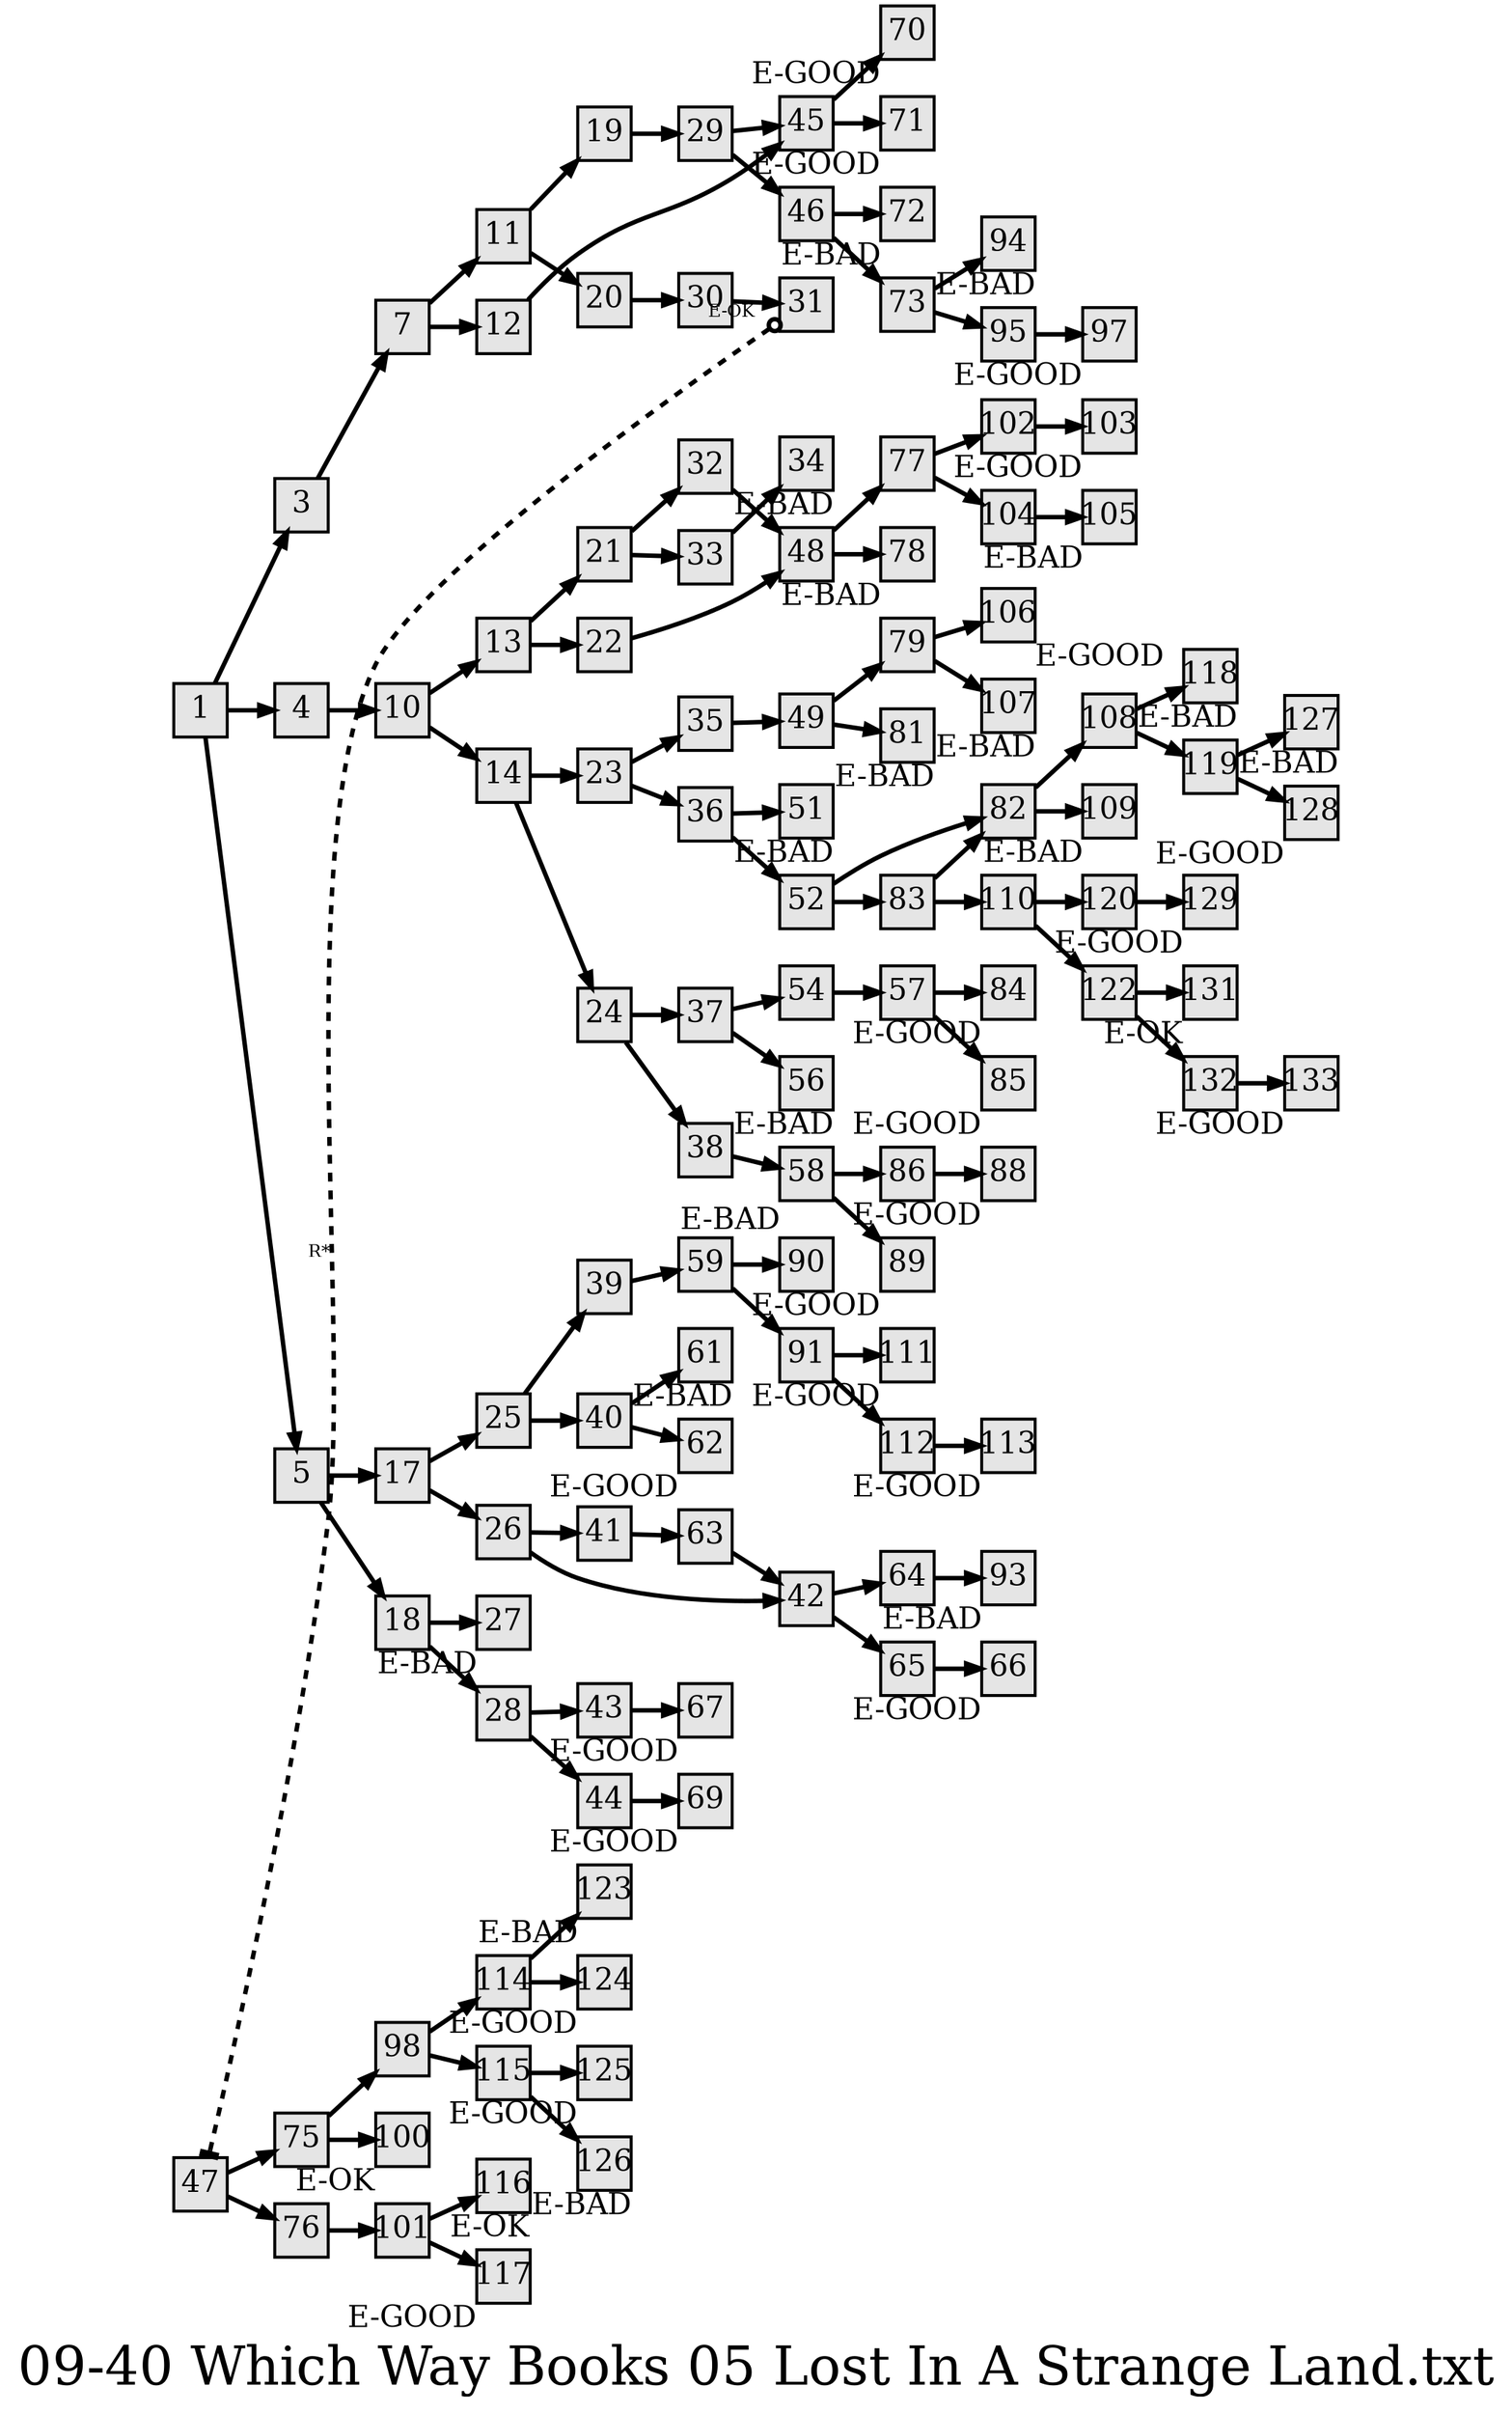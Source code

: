 digraph g{
  graph [ label="09-40 Which Way Books 05 Lost In A Strange Land.txt" rankdir=LR, ordering=out, fontsize=36, nodesep="0.35", ranksep="0.45"];
  node  [shape=rect, penwidth=2, fontsize=20, style=filled, fillcolor=grey90, margin="0,0", labelfloat=true, regular=true, fixedsize=true];
  edge  [labelfloat=true, penwidth=3, fontsize=12];

  1 -> 3;
  1 -> 4;
  1 -> 5;
  3 -> 7;
  4 -> 10;
  5 -> 17;
  5 -> 18;
  7 -> 11;
  7 -> 12;
  10 -> 13;
  10 -> 14;
  11 -> 19;
  11 -> 20;
  12 -> 45;
  13 -> 21;
  13 -> 22;
  14 -> 23;
  14 -> 24;
  17 -> 25;
  17 -> 26;
  18 -> 27;
  18 -> 28;
  19 -> 29;
  20 -> 30;
  21 -> 32;
  21 -> 33;
  22 -> 48;
  23 -> 35;
  23 -> 36;
  24 -> 37;
  24 -> 38;
  25 -> 39;
  25 -> 40;
  26 -> 41;
  26 -> 42;
  27	[ xlabel="E-BAD" ];
  28 -> 43;
  28 -> 44;
  29 -> 45;
  29 -> 46;
  30 -> 31	[ xlabel="E-OK" ];
  31 -> 47	[ xlabel="R*", dir=both, arrowhead=tee, arrowtail=odot, style=dashed, constraint=false ];
  32 -> 48;
  33 -> 34;
  34	[ xlabel="E-BAD" ];
  35 -> 49;
  36 -> 51;
  36 -> 52;
  37 -> 54;
  37 -> 56;
  38 -> 58;
  39 -> 59;
  40 -> 61;
  40 -> 62;
  41 -> 63;
  42 -> 64;
  42 -> 65;
  43 -> 67;
  44 -> 69;
  45 -> 70;
  45 -> 71;
  46 -> 72;
  46 -> 73;
  47 -> 75;
  47 -> 76;
  48 -> 77;
  48 -> 78;
  49 -> 79;
  49 -> 81;
  51	[ xlabel="E-BAD" ];
  52 -> 82;
  52 -> 83;
  54 -> 57;
  56	[ xlabel="E-BAD" ];
  57 -> 84;
  57 -> 85;
  58 -> 86;
  58 -> 89;
  59 -> 90;
  59 -> 91;
  61	[ xlabel="E-BAD" ];
  62	[ xlabel="E-GOOD" ];
  63 -> 42;
  64 -> 93;
  65 -> 66;
  66	[ xlabel="E-GOOD" ];
  67	[ xlabel="E-GOOD" ];
  69	[ xlabel="E-GOOD" ];
  70	[ xlabel="E-GOOD" ];
  71	[ xlabel="E-GOOD" ];
  72	[ xlabel="E-BAD" ];
  73 -> 94;
  73 -> 95;
  75 -> 98;
  75 -> 100;
  76 -> 101;
  77 -> 102;
  77 -> 104;
  78	[ xlabel="E-BAD" ];
  79 -> 106;
  79 -> 107;
  81	[ xlabel="E-BAD" ];
  82 -> 108;
  82 -> 109;
  83 -> 82;
  83 -> 110;
  84	[ xlabel="E-GOOD" ];
  85	[ xlabel="E-GOOD" ];
  86 -> 88;
  88	[ xlabel="E-GOOD" ];
  89	[ xlabel="E-GOOD" ];
  90	[ xlabel="E-BAD" ];
  91 -> 111;
  91 -> 112;
  93	[ xlabel="E-BAD" ];
  94	[ xlabel="E-BAD" ];
  95 -> 97;
  97	[ xlabel="E-GOOD" ];
  98 -> 114;
  98 -> 115;
  100	[ xlabel="E-OK" ];
  101 -> 116;
  101 -> 117;
  102 -> 103;
  103	[ xlabel="E-GOOD" ];
  104 -> 105;
  105	[ xlabel="E-BAD" ];
  106	[ xlabel="E-GOOD" ];
  107	[ xlabel="E-BAD" ];
  108 -> 118;
  108 -> 119;
  109	[ xlabel="E-BAD" ];
  110 -> 120;
  110 -> 122;
  111	[ xlabel="E-GOOD" ];
  112 -> 113;
  113	[ xlabel="E-GOOD" ];
  114 -> 123;
  114 -> 124;
  115 -> 125;
  115 -> 126;
  116	[ xlabel="E-OK" ];
  117	[ xlabel="E-GOOD" ];
  118	[ xlabel="E-BAD" ];
  119 -> 127;
  119 -> 128;
  120 -> 129;
  122 -> 131;
  122 -> 132;
  123	[ xlabel="E-BAD" ];
  124	[ xlabel="E-GOOD" ];
  125	[ xlabel="E-GOOD" ];
  126	[ xlabel="E-BAD" ];
  127	[ xlabel="E-BAD" ];
  128	[ xlabel="E-GOOD" ];
  129	[ xlabel="E-GOOD" ];
  131	[ xlabel="E-OK" ];
  132 -> 133;
  133	[ xlabel="E-GOOD" ];
}

